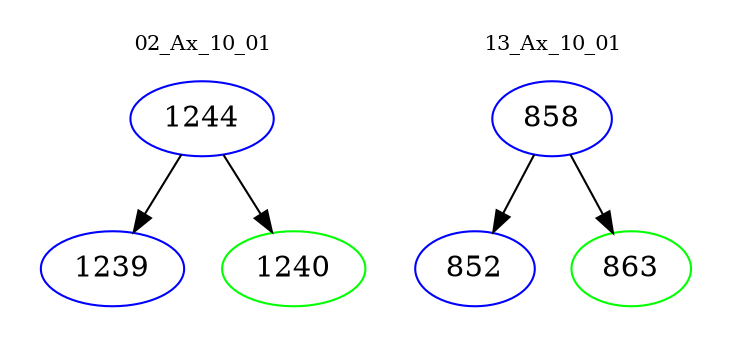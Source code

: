 digraph{
subgraph cluster_0 {
color = white
label = "02_Ax_10_01";
fontsize=10;
T0_1244 [label="1244", color="blue"]
T0_1244 -> T0_1239 [color="black"]
T0_1239 [label="1239", color="blue"]
T0_1244 -> T0_1240 [color="black"]
T0_1240 [label="1240", color="green"]
}
subgraph cluster_1 {
color = white
label = "13_Ax_10_01";
fontsize=10;
T1_858 [label="858", color="blue"]
T1_858 -> T1_852 [color="black"]
T1_852 [label="852", color="blue"]
T1_858 -> T1_863 [color="black"]
T1_863 [label="863", color="green"]
}
}
